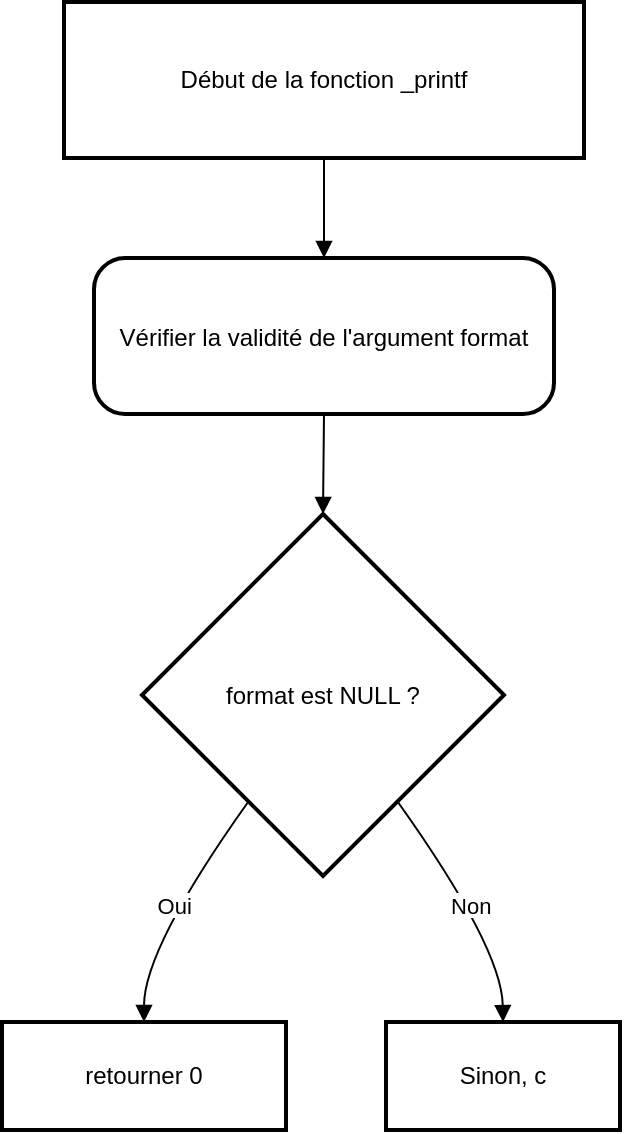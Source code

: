 <mxfile version="26.1.3">
  <diagram name="Page-1" id="ol3LuLL8GNdlsIa9_EVp">
    <mxGraphModel>
      <root>
        <mxCell id="0" />
        <mxCell id="1" parent="0" />
        <mxCell id="2" value="Début de la fonction _printf" style="whiteSpace=wrap;strokeWidth=2;" vertex="1" parent="1">
          <mxGeometry x="39" y="8" width="260" height="78" as="geometry" />
        </mxCell>
        <mxCell id="3" value="Vérifier la validité de l&#39;argument format" style="rounded=1;arcSize=20;strokeWidth=2" vertex="1" parent="1">
          <mxGeometry x="54" y="136" width="230" height="78" as="geometry" />
        </mxCell>
        <mxCell id="4" value="format est NULL ?" style="rhombus;strokeWidth=2;whiteSpace=wrap;" vertex="1" parent="1">
          <mxGeometry x="78" y="264" width="181" height="181" as="geometry" />
        </mxCell>
        <mxCell id="5" value="retourner 0" style="whiteSpace=wrap;strokeWidth=2;" vertex="1" parent="1">
          <mxGeometry x="8" y="518" width="142" height="54" as="geometry" />
        </mxCell>
        <mxCell id="6" value="Sinon, c" style="whiteSpace=wrap;strokeWidth=2;" vertex="1" parent="1">
          <mxGeometry x="200" y="518" width="117" height="54" as="geometry" />
        </mxCell>
        <mxCell id="7" value="" style="curved=1;startArrow=none;endArrow=block;exitX=0.5;exitY=1;entryX=0.5;entryY=0;" edge="1" parent="1" source="2" target="3">
          <mxGeometry relative="1" as="geometry">
            <Array as="points" />
          </mxGeometry>
        </mxCell>
        <mxCell id="8" value="" style="curved=1;startArrow=none;endArrow=block;exitX=0.5;exitY=1;entryX=0.5;entryY=0;" edge="1" parent="1" source="3" target="4">
          <mxGeometry relative="1" as="geometry">
            <Array as="points" />
          </mxGeometry>
        </mxCell>
        <mxCell id="9" value="Oui" style="curved=1;startArrow=none;endArrow=block;exitX=0.15;exitY=1;entryX=0.5;entryY=0;" edge="1" parent="1" source="4" target="5">
          <mxGeometry relative="1" as="geometry">
            <Array as="points">
              <mxPoint x="79" y="481" />
            </Array>
          </mxGeometry>
        </mxCell>
        <mxCell id="10" value="Non" style="curved=1;startArrow=none;endArrow=block;exitX=0.85;exitY=1;entryX=0.5;entryY=0;" edge="1" parent="1" source="4" target="6">
          <mxGeometry relative="1" as="geometry">
            <Array as="points">
              <mxPoint x="258" y="481" />
            </Array>
          </mxGeometry>
        </mxCell>
      </root>
    </mxGraphModel>
  </diagram>
</mxfile>
